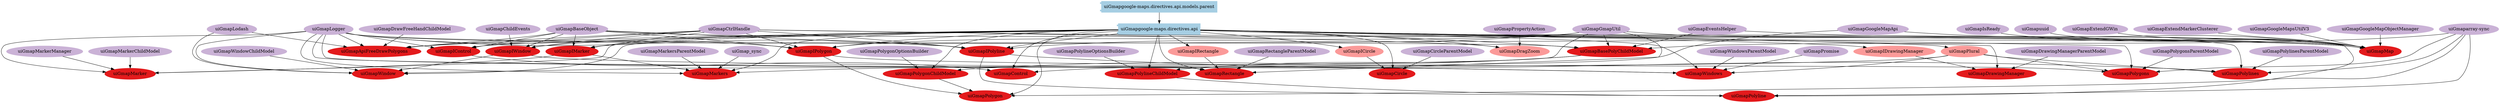 digraph dependencies {
  node[shape="component",style="filled",colorscheme=paired12]


    node[shape="component"]
    "uiGmapgoogle-maps.directives.api"[label="uiGmapgoogle-maps.directives.api", color=1]

    
      "uiGmapgoogle-maps.directives.api.models.parent"[label="uiGmapgoogle-maps.directives.api.models.parent", color=1]
      "uiGmapgoogle-maps.directives.api.models.parent" -> "uiGmapgoogle-maps.directives.api"
    


    node[shape="ellipse"]
    


    

    
      "uiGmapDragZoom"[label="uiGmapDragZoom", color=5]
      "uiGmapgoogle-maps.directives.api" -> "uiGmapDragZoom"
    
      "uiGmapICircle"[label="uiGmapICircle", color=5]
      "uiGmapgoogle-maps.directives.api" -> "uiGmapICircle"
    
      "uiGmapIDrawingManager"[label="uiGmapIDrawingManager", color=5]
      "uiGmapgoogle-maps.directives.api" -> "uiGmapIDrawingManager"
    
      "uiGmapIRectangle"[label="uiGmapIRectangle", color=5]
      "uiGmapgoogle-maps.directives.api" -> "uiGmapIRectangle"
    
      "uiGmapPlural"[label="uiGmapPlural", color=5]
      "uiGmapgoogle-maps.directives.api" -> "uiGmapPlural"
    

    
      "uiGmapBasePolyChildModel"[label="uiGmapBasePolyChildModel", color=6]
      "uiGmapgoogle-maps.directives.api" -> "uiGmapBasePolyChildModel"
    
      "uiGmapPolygonChildModel"[label="uiGmapPolygonChildModel", color=6]
      "uiGmapgoogle-maps.directives.api" -> "uiGmapPolygonChildModel"
    
      "uiGmapPolylineChildModel"[label="uiGmapPolylineChildModel", color=6]
      "uiGmapgoogle-maps.directives.api" -> "uiGmapPolylineChildModel"
    
      "uiGmapCircle"[label="uiGmapCircle", color=6]
      "uiGmapgoogle-maps.directives.api" -> "uiGmapCircle"
    
      "uiGmapControl"[label="uiGmapControl", color=6]
      "uiGmapgoogle-maps.directives.api" -> "uiGmapControl"
    
      "uiGmapDrawingManager"[label="uiGmapDrawingManager", color=6]
      "uiGmapgoogle-maps.directives.api" -> "uiGmapDrawingManager"
    
      "uiGmapApiFreeDrawPolygons"[label="uiGmapApiFreeDrawPolygons", color=6]
      "uiGmapgoogle-maps.directives.api" -> "uiGmapApiFreeDrawPolygons"
    
      "uiGmapIControl"[label="uiGmapIControl", color=6]
      "uiGmapgoogle-maps.directives.api" -> "uiGmapIControl"
    
      "uiGmapIMarker"[label="uiGmapIMarker", color=6]
      "uiGmapgoogle-maps.directives.api" -> "uiGmapIMarker"
    
      "uiGmapIPolygon"[label="uiGmapIPolygon", color=6]
      "uiGmapgoogle-maps.directives.api" -> "uiGmapIPolygon"
    
      "uiGmapIPolyline"[label="uiGmapIPolyline", color=6]
      "uiGmapgoogle-maps.directives.api" -> "uiGmapIPolyline"
    
      "uiGmapIWindow"[label="uiGmapIWindow", color=6]
      "uiGmapgoogle-maps.directives.api" -> "uiGmapIWindow"
    
      "uiGmapMap"[label="uiGmapMap", color=6]
      "uiGmapgoogle-maps.directives.api" -> "uiGmapMap"
    
      "uiGmapMarker"[label="uiGmapMarker", color=6]
      "uiGmapgoogle-maps.directives.api" -> "uiGmapMarker"
    
      "uiGmapMarkers"[label="uiGmapMarkers", color=6]
      "uiGmapgoogle-maps.directives.api" -> "uiGmapMarkers"
    
      "uiGmapPolygon"[label="uiGmapPolygon", color=6]
      "uiGmapgoogle-maps.directives.api" -> "uiGmapPolygon"
    
      "uiGmapPolygons"[label="uiGmapPolygons", color=6]
      "uiGmapgoogle-maps.directives.api" -> "uiGmapPolygons"
    
      "uiGmapPolyline"[label="uiGmapPolyline", color=6]
      "uiGmapgoogle-maps.directives.api" -> "uiGmapPolyline"
    
      "uiGmapPolylines"[label="uiGmapPolylines", color=6]
      "uiGmapgoogle-maps.directives.api" -> "uiGmapPolylines"
    
      "uiGmapRectangle"[label="uiGmapRectangle", color=6]
      "uiGmapgoogle-maps.directives.api" -> "uiGmapRectangle"
    
      "uiGmapWindow"[label="uiGmapWindow", color=6]
      "uiGmapgoogle-maps.directives.api" -> "uiGmapWindow"
    
      "uiGmapWindows"[label="uiGmapWindows", color=6]
      "uiGmapgoogle-maps.directives.api" -> "uiGmapWindows"
    

    node[shape="cds"]
    

    









    node[shape="ellipse",style="filled", color=9]
    

    


    

    
      
        "uiGmapCtrlHandle"[label="uiGmapCtrlHandle"]
        "uiGmapCtrlHandle" -> "uiGmapDragZoom"
      
        "uiGmapPropertyAction"[label="uiGmapPropertyAction"]
        "uiGmapPropertyAction" -> "uiGmapDragZoom"
      
    
      
    
      
    
      
    
      
    

    
      
        "uiGmapLogger"[label="uiGmapLogger"]
        "uiGmapLogger" -> "uiGmapBasePolyChildModel"
      
        "uiGmaparray-sync"[label="uiGmaparray-sync"]
        "uiGmaparray-sync" -> "uiGmapBasePolyChildModel"
      
        "uiGmapGmapUtil"[label="uiGmapGmapUtil"]
        "uiGmapGmapUtil" -> "uiGmapBasePolyChildModel"
      
        "uiGmapEventsHelper"[label="uiGmapEventsHelper"]
        "uiGmapEventsHelper" -> "uiGmapBasePolyChildModel"
      
    
      
        "uiGmapBasePolyChildModel"[label="uiGmapBasePolyChildModel"]
        "uiGmapBasePolyChildModel" -> "uiGmapPolygonChildModel"
      
        "uiGmapPolygonOptionsBuilder"[label="uiGmapPolygonOptionsBuilder"]
        "uiGmapPolygonOptionsBuilder" -> "uiGmapPolygonChildModel"
      
    
      
        "uiGmapBasePolyChildModel"[label="uiGmapBasePolyChildModel"]
        "uiGmapBasePolyChildModel" -> "uiGmapPolylineChildModel"
      
        "uiGmapPolylineOptionsBuilder"[label="uiGmapPolylineOptionsBuilder"]
        "uiGmapPolylineOptionsBuilder" -> "uiGmapPolylineChildModel"
      
    
      
        "uiGmapICircle"[label="uiGmapICircle"]
        "uiGmapICircle" -> "uiGmapCircle"
      
        "uiGmapCircleParentModel"[label="uiGmapCircleParentModel"]
        "uiGmapCircleParentModel" -> "uiGmapCircle"
      
    
      
        "uiGmapIControl"[label="uiGmapIControl"]
        "uiGmapIControl" -> "uiGmapControl"
      
        "uiGmapGoogleMapApi"[label="uiGmapGoogleMapApi"]
        "uiGmapGoogleMapApi" -> "uiGmapControl"
      
    
      
        "uiGmapIDrawingManager"[label="uiGmapIDrawingManager"]
        "uiGmapIDrawingManager" -> "uiGmapDrawingManager"
      
        "uiGmapDrawingManagerParentModel"[label="uiGmapDrawingManagerParentModel"]
        "uiGmapDrawingManagerParentModel" -> "uiGmapDrawingManager"
      
    
      
        "uiGmapLogger"[label="uiGmapLogger"]
        "uiGmapLogger" -> "uiGmapApiFreeDrawPolygons"
      
        "uiGmapBaseObject"[label="uiGmapBaseObject"]
        "uiGmapBaseObject" -> "uiGmapApiFreeDrawPolygons"
      
        "uiGmapCtrlHandle"[label="uiGmapCtrlHandle"]
        "uiGmapCtrlHandle" -> "uiGmapApiFreeDrawPolygons"
      
        "uiGmapDrawFreeHandChildModel"[label="uiGmapDrawFreeHandChildModel"]
        "uiGmapDrawFreeHandChildModel" -> "uiGmapApiFreeDrawPolygons"
      
        "uiGmapLodash"[label="uiGmapLodash"]
        "uiGmapLodash" -> "uiGmapApiFreeDrawPolygons"
      
    
      
        "uiGmapBaseObject"[label="uiGmapBaseObject"]
        "uiGmapBaseObject" -> "uiGmapIControl"
      
        "uiGmapLogger"[label="uiGmapLogger"]
        "uiGmapLogger" -> "uiGmapIControl"
      
        "uiGmapCtrlHandle"[label="uiGmapCtrlHandle"]
        "uiGmapCtrlHandle" -> "uiGmapIControl"
      
    
      
        "uiGmapBaseObject"[label="uiGmapBaseObject"]
        "uiGmapBaseObject" -> "uiGmapIMarker"
      
        "uiGmapCtrlHandle"[label="uiGmapCtrlHandle"]
        "uiGmapCtrlHandle" -> "uiGmapIMarker"
      
    
      
        "uiGmapGmapUtil"[label="uiGmapGmapUtil"]
        "uiGmapGmapUtil" -> "uiGmapIPolygon"
      
        "uiGmapBaseObject"[label="uiGmapBaseObject"]
        "uiGmapBaseObject" -> "uiGmapIPolygon"
      
        "uiGmapLogger"[label="uiGmapLogger"]
        "uiGmapLogger" -> "uiGmapIPolygon"
      
        "uiGmapCtrlHandle"[label="uiGmapCtrlHandle"]
        "uiGmapCtrlHandle" -> "uiGmapIPolygon"
      
    
      
        "uiGmapGmapUtil"[label="uiGmapGmapUtil"]
        "uiGmapGmapUtil" -> "uiGmapIPolyline"
      
        "uiGmapBaseObject"[label="uiGmapBaseObject"]
        "uiGmapBaseObject" -> "uiGmapIPolyline"
      
        "uiGmapLogger"[label="uiGmapLogger"]
        "uiGmapLogger" -> "uiGmapIPolyline"
      
        "uiGmapCtrlHandle"[label="uiGmapCtrlHandle"]
        "uiGmapCtrlHandle" -> "uiGmapIPolyline"
      
    
      
        "uiGmapBaseObject"[label="uiGmapBaseObject"]
        "uiGmapBaseObject" -> "uiGmapIWindow"
      
        "uiGmapChildEvents"[label="uiGmapChildEvents"]
        "uiGmapChildEvents" -> "uiGmapIWindow"
      
        "uiGmapCtrlHandle"[label="uiGmapCtrlHandle"]
        "uiGmapCtrlHandle" -> "uiGmapIWindow"
      
    
      
        "uiGmapLogger"[label="uiGmapLogger"]
        "uiGmapLogger" -> "uiGmapMap"
      
        "uiGmapGmapUtil"[label="uiGmapGmapUtil"]
        "uiGmapGmapUtil" -> "uiGmapMap"
      
        "uiGmapBaseObject"[label="uiGmapBaseObject"]
        "uiGmapBaseObject" -> "uiGmapMap"
      
        "uiGmapCtrlHandle"[label="uiGmapCtrlHandle"]
        "uiGmapCtrlHandle" -> "uiGmapMap"
      
        "uiGmapIsReady"[label="uiGmapIsReady"]
        "uiGmapIsReady" -> "uiGmapMap"
      
        "uiGmapuuid"[label="uiGmapuuid"]
        "uiGmapuuid" -> "uiGmapMap"
      
        "uiGmapExtendGWin"[label="uiGmapExtendGWin"]
        "uiGmapExtendGWin" -> "uiGmapMap"
      
        "uiGmapExtendMarkerClusterer"[label="uiGmapExtendMarkerClusterer"]
        "uiGmapExtendMarkerClusterer" -> "uiGmapMap"
      
        "uiGmapGoogleMapsUtilV3"[label="uiGmapGoogleMapsUtilV3"]
        "uiGmapGoogleMapsUtilV3" -> "uiGmapMap"
      
        "uiGmapGoogleMapApi"[label="uiGmapGoogleMapApi"]
        "uiGmapGoogleMapApi" -> "uiGmapMap"
      
        "uiGmapEventsHelper"[label="uiGmapEventsHelper"]
        "uiGmapEventsHelper" -> "uiGmapMap"
      
        "uiGmapGoogleMapObjectManager"[label="uiGmapGoogleMapObjectManager"]
        "uiGmapGoogleMapObjectManager" -> "uiGmapMap"
      
    
      
        "uiGmapIMarker"[label="uiGmapIMarker"]
        "uiGmapIMarker" -> "uiGmapMarker"
      
        "uiGmapMarkerChildModel"[label="uiGmapMarkerChildModel"]
        "uiGmapMarkerChildModel" -> "uiGmapMarker"
      
        "uiGmapMarkerManager"[label="uiGmapMarkerManager"]
        "uiGmapMarkerManager" -> "uiGmapMarker"
      
        "uiGmapLogger"[label="uiGmapLogger"]
        "uiGmapLogger" -> "uiGmapMarker"
      
    
      
        "uiGmapIMarker"[label="uiGmapIMarker"]
        "uiGmapIMarker" -> "uiGmapMarkers"
      
        "uiGmapPlural"[label="uiGmapPlural"]
        "uiGmapPlural" -> "uiGmapMarkers"
      
        "uiGmapMarkersParentModel"[label="uiGmapMarkersParentModel"]
        "uiGmapMarkersParentModel" -> "uiGmapMarkers"
      
        "uiGmap_sync"[label="uiGmap_sync"]
        "uiGmap_sync" -> "uiGmapMarkers"
      
        "uiGmapLogger"[label="uiGmapLogger"]
        "uiGmapLogger" -> "uiGmapMarkers"
      
    
      
        "uiGmapIPolygon"[label="uiGmapIPolygon"]
        "uiGmapIPolygon" -> "uiGmapPolygon"
      
        "uiGmaparray-sync"[label="uiGmaparray-sync"]
        "uiGmaparray-sync" -> "uiGmapPolygon"
      
        "uiGmapPolygonChildModel"[label="uiGmapPolygonChildModel"]
        "uiGmapPolygonChildModel" -> "uiGmapPolygon"
      
    
      
        "uiGmapIPolygon"[label="uiGmapIPolygon"]
        "uiGmapIPolygon" -> "uiGmapPolygons"
      
        "uiGmaparray-sync"[label="uiGmaparray-sync"]
        "uiGmaparray-sync" -> "uiGmapPolygons"
      
        "uiGmapPolygonsParentModel"[label="uiGmapPolygonsParentModel"]
        "uiGmapPolygonsParentModel" -> "uiGmapPolygons"
      
        "uiGmapPlural"[label="uiGmapPlural"]
        "uiGmapPlural" -> "uiGmapPolygons"
      
    
      
        "uiGmapIPolyline"[label="uiGmapIPolyline"]
        "uiGmapIPolyline" -> "uiGmapPolyline"
      
        "uiGmaparray-sync"[label="uiGmaparray-sync"]
        "uiGmaparray-sync" -> "uiGmapPolyline"
      
        "uiGmapPolylineChildModel"[label="uiGmapPolylineChildModel"]
        "uiGmapPolylineChildModel" -> "uiGmapPolyline"
      
    
      
        "uiGmapIPolyline"[label="uiGmapIPolyline"]
        "uiGmapIPolyline" -> "uiGmapPolylines"
      
        "uiGmaparray-sync"[label="uiGmaparray-sync"]
        "uiGmaparray-sync" -> "uiGmapPolylines"
      
        "uiGmapPolylinesParentModel"[label="uiGmapPolylinesParentModel"]
        "uiGmapPolylinesParentModel" -> "uiGmapPolylines"
      
        "uiGmapPlural"[label="uiGmapPlural"]
        "uiGmapPlural" -> "uiGmapPolylines"
      
    
      
        "uiGmapLogger"[label="uiGmapLogger"]
        "uiGmapLogger" -> "uiGmapRectangle"
      
        "uiGmapGmapUtil"[label="uiGmapGmapUtil"]
        "uiGmapGmapUtil" -> "uiGmapRectangle"
      
        "uiGmapIRectangle"[label="uiGmapIRectangle"]
        "uiGmapIRectangle" -> "uiGmapRectangle"
      
        "uiGmapRectangleParentModel"[label="uiGmapRectangleParentModel"]
        "uiGmapRectangleParentModel" -> "uiGmapRectangle"
      
    
      
        "uiGmapIWindow"[label="uiGmapIWindow"]
        "uiGmapIWindow" -> "uiGmapWindow"
      
        "uiGmapGmapUtil"[label="uiGmapGmapUtil"]
        "uiGmapGmapUtil" -> "uiGmapWindow"
      
        "uiGmapWindowChildModel"[label="uiGmapWindowChildModel"]
        "uiGmapWindowChildModel" -> "uiGmapWindow"
      
        "uiGmapLodash"[label="uiGmapLodash"]
        "uiGmapLodash" -> "uiGmapWindow"
      
        "uiGmapLogger"[label="uiGmapLogger"]
        "uiGmapLogger" -> "uiGmapWindow"
      
    
      
        "uiGmapIWindow"[label="uiGmapIWindow"]
        "uiGmapIWindow" -> "uiGmapWindows"
      
        "uiGmapPlural"[label="uiGmapPlural"]
        "uiGmapPlural" -> "uiGmapWindows"
      
        "uiGmapWindowsParentModel"[label="uiGmapWindowsParentModel"]
        "uiGmapWindowsParentModel" -> "uiGmapWindows"
      
        "uiGmapPromise"[label="uiGmapPromise"]
        "uiGmapPromise" -> "uiGmapWindows"
      
        "uiGmapLogger"[label="uiGmapLogger"]
        "uiGmapLogger" -> "uiGmapWindows"
      
    

    


}
